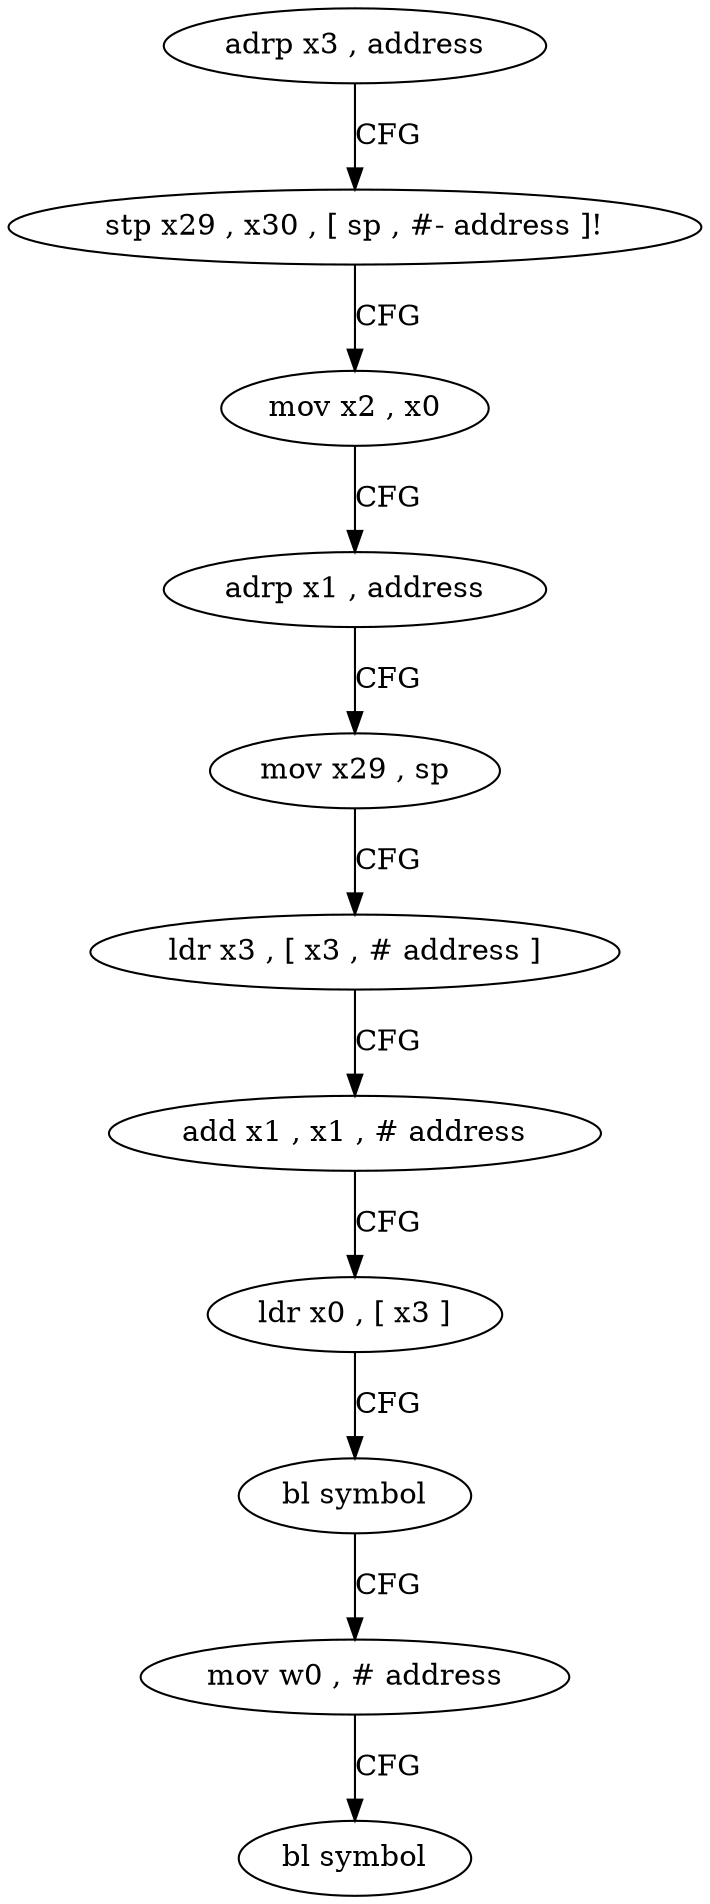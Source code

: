 digraph "func" {
"123224" [label = "adrp x3 , address" ]
"123228" [label = "stp x29 , x30 , [ sp , #- address ]!" ]
"123232" [label = "mov x2 , x0" ]
"123236" [label = "adrp x1 , address" ]
"123240" [label = "mov x29 , sp" ]
"123244" [label = "ldr x3 , [ x3 , # address ]" ]
"123248" [label = "add x1 , x1 , # address" ]
"123252" [label = "ldr x0 , [ x3 ]" ]
"123256" [label = "bl symbol" ]
"123260" [label = "mov w0 , # address" ]
"123264" [label = "bl symbol" ]
"123224" -> "123228" [ label = "CFG" ]
"123228" -> "123232" [ label = "CFG" ]
"123232" -> "123236" [ label = "CFG" ]
"123236" -> "123240" [ label = "CFG" ]
"123240" -> "123244" [ label = "CFG" ]
"123244" -> "123248" [ label = "CFG" ]
"123248" -> "123252" [ label = "CFG" ]
"123252" -> "123256" [ label = "CFG" ]
"123256" -> "123260" [ label = "CFG" ]
"123260" -> "123264" [ label = "CFG" ]
}
